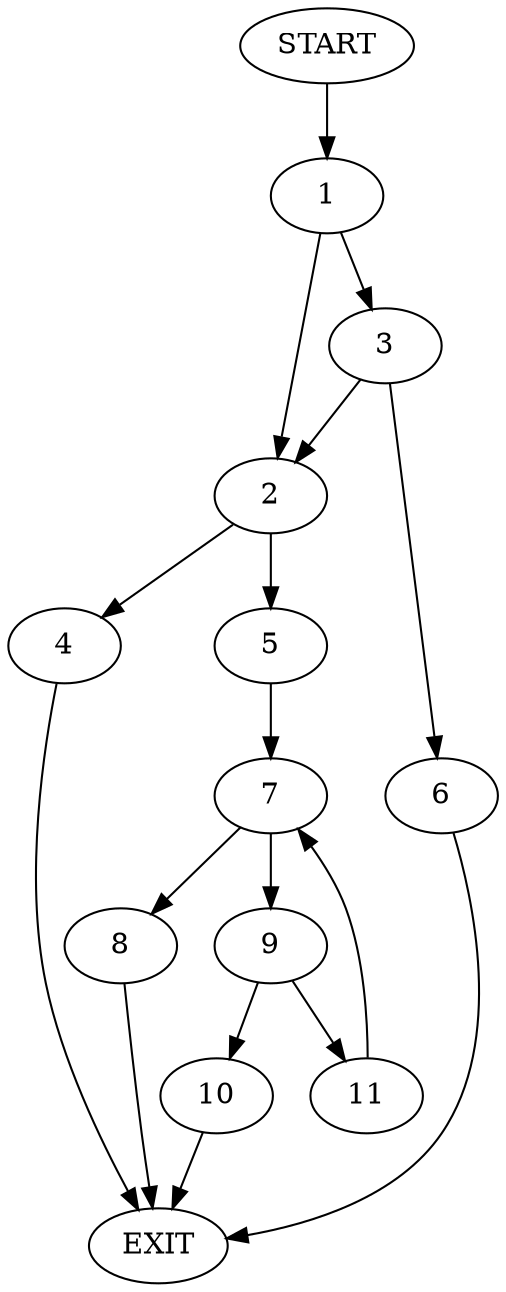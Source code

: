 digraph {
0 [label="START"]
12 [label="EXIT"]
0 -> 1
1 -> 2
1 -> 3
2 -> 4
2 -> 5
3 -> 2
3 -> 6
6 -> 12
4 -> 12
5 -> 7
7 -> 8
7 -> 9
8 -> 12
9 -> 10
9 -> 11
10 -> 12
11 -> 7
}
